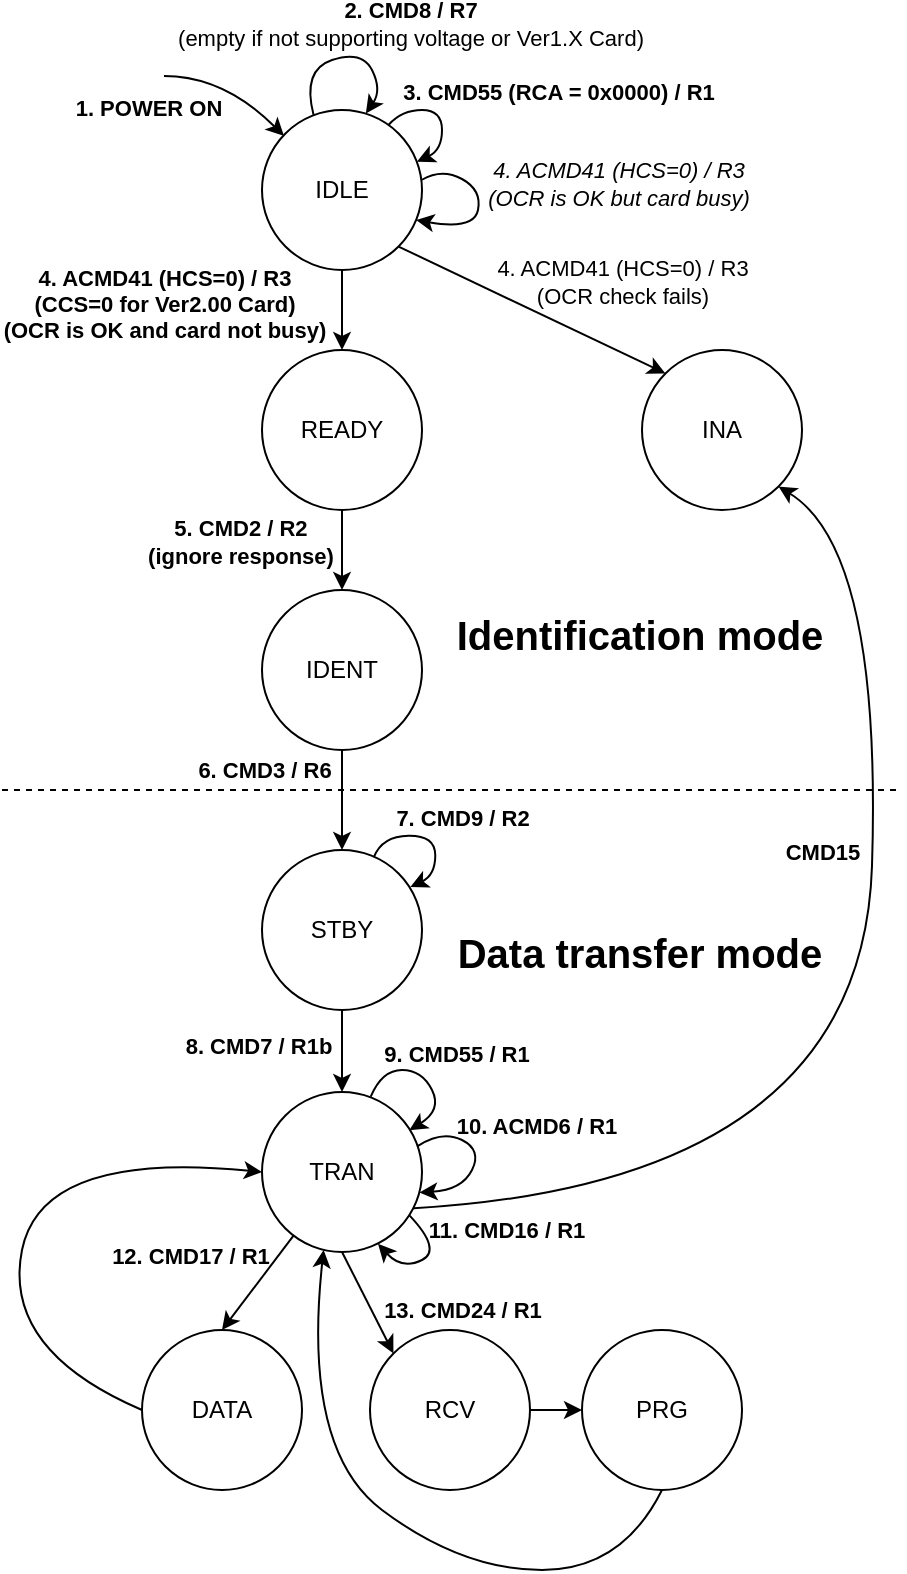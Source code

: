 <mxfile version="20.2.3" type="device"><diagram id="7k8M25I1EJLbfj225uPY" name="Страница 1"><mxGraphModel dx="1303" dy="898" grid="1" gridSize="10" guides="1" tooltips="1" connect="1" arrows="1" fold="1" page="1" pageScale="1" pageWidth="827" pageHeight="1169" math="0" shadow="0"><root><mxCell id="0"/><mxCell id="1" parent="0"/><mxCell id="ZjYZ1jOLjF3a_fjfkov7-1" value="IDLE" style="ellipse;whiteSpace=wrap;html=1;aspect=fixed;" parent="1" vertex="1"><mxGeometry x="360" y="80" width="80" height="80" as="geometry"/></mxCell><mxCell id="ZjYZ1jOLjF3a_fjfkov7-2" value="" style="curved=1;endArrow=classic;html=1;rounded=0;" parent="1" edge="1"><mxGeometry width="50" height="50" relative="1" as="geometry"><mxPoint x="311" y="63" as="sourcePoint"/><mxPoint x="371" y="93" as="targetPoint"/><Array as="points"><mxPoint x="341" y="63"/></Array></mxGeometry></mxCell><mxCell id="ZjYZ1jOLjF3a_fjfkov7-3" value="&lt;b&gt;1. POWER ON&lt;/b&gt;" style="edgeLabel;html=1;align=center;verticalAlign=middle;resizable=0;points=[];labelBackgroundColor=none;" parent="ZjYZ1jOLjF3a_fjfkov7-2" vertex="1" connectable="0"><mxGeometry x="0.084" y="-4" relative="1" as="geometry"><mxPoint x="-42" y="6" as="offset"/></mxGeometry></mxCell><mxCell id="ZjYZ1jOLjF3a_fjfkov7-6" value="" style="curved=1;endArrow=classic;html=1;rounded=0;exitX=0.322;exitY=0.03;exitDx=0;exitDy=0;exitPerimeter=0;entryX=0.649;entryY=0.022;entryDx=0;entryDy=0;entryPerimeter=0;" parent="1" source="ZjYZ1jOLjF3a_fjfkov7-1" target="ZjYZ1jOLjF3a_fjfkov7-1" edge="1"><mxGeometry width="50" height="50" relative="1" as="geometry"><mxPoint x="404.284" y="48.716" as="sourcePoint"/><mxPoint x="410" y="80" as="targetPoint"/><Array as="points"><mxPoint x="380" y="60"/><mxPoint x="410" y="50"/><mxPoint x="420" y="70"/></Array></mxGeometry></mxCell><mxCell id="ZjYZ1jOLjF3a_fjfkov7-7" value="&lt;b&gt;2. CMD8 / R7&lt;br&gt;&lt;/b&gt;(empty if not supporting voltage or Ver1.X Card)" style="edgeLabel;html=1;align=center;verticalAlign=middle;resizable=0;points=[];labelBackgroundColor=none;" parent="ZjYZ1jOLjF3a_fjfkov7-6" vertex="1" connectable="0"><mxGeometry x="-0.6" y="-1" relative="1" as="geometry"><mxPoint x="52" y="-27" as="offset"/></mxGeometry></mxCell><mxCell id="ZjYZ1jOLjF3a_fjfkov7-10" value="INA" style="ellipse;whiteSpace=wrap;html=1;aspect=fixed;" parent="1" vertex="1"><mxGeometry x="550" y="200" width="80" height="80" as="geometry"/></mxCell><mxCell id="ZjYZ1jOLjF3a_fjfkov7-11" value="" style="curved=1;endArrow=classic;html=1;rounded=0;entryX=0;entryY=0;entryDx=0;entryDy=0;exitX=1;exitY=1;exitDx=0;exitDy=0;" parent="1" source="ZjYZ1jOLjF3a_fjfkov7-1" target="ZjYZ1jOLjF3a_fjfkov7-10" edge="1"><mxGeometry width="50" height="50" relative="1" as="geometry"><mxPoint x="396.88" y="183.76" as="sourcePoint"/><mxPoint x="292.0" y="240" as="targetPoint"/><Array as="points"/></mxGeometry></mxCell><mxCell id="ZjYZ1jOLjF3a_fjfkov7-12" value="4. ACMD41 (HCS=0) / R3&lt;br&gt;(OCR check fails)" style="edgeLabel;html=1;align=center;verticalAlign=middle;resizable=0;points=[];labelBackgroundColor=none;" parent="ZjYZ1jOLjF3a_fjfkov7-11" vertex="1" connectable="0"><mxGeometry x="0.664" relative="1" as="geometry"><mxPoint y="-35" as="offset"/></mxGeometry></mxCell><mxCell id="ZjYZ1jOLjF3a_fjfkov7-14" value="" style="curved=1;endArrow=classic;html=1;rounded=0;exitX=0.792;exitY=0.092;exitDx=0;exitDy=0;exitPerimeter=0;entryX=0.969;entryY=0.323;entryDx=0;entryDy=0;entryPerimeter=0;" parent="1" source="ZjYZ1jOLjF3a_fjfkov7-1" target="ZjYZ1jOLjF3a_fjfkov7-1" edge="1"><mxGeometry width="50" height="50" relative="1" as="geometry"><mxPoint x="423.48" y="86.16" as="sourcePoint"/><mxPoint x="439" y="110" as="targetPoint"/><Array as="points"><mxPoint x="430" y="80"/><mxPoint x="450" y="80"/><mxPoint x="450" y="100"/></Array></mxGeometry></mxCell><mxCell id="ZjYZ1jOLjF3a_fjfkov7-16" value="&lt;b style=&quot;&quot;&gt;3. CMD55 (RCA = 0x0000) / R1&lt;/b&gt;" style="edgeLabel;html=1;align=center;verticalAlign=middle;resizable=0;points=[];labelBackgroundColor=none;" parent="ZjYZ1jOLjF3a_fjfkov7-14" vertex="1" connectable="0"><mxGeometry x="-0.1" y="-1" relative="1" as="geometry"><mxPoint x="59" y="-10" as="offset"/></mxGeometry></mxCell><mxCell id="ZjYZ1jOLjF3a_fjfkov7-17" value="" style="curved=1;endArrow=classic;html=1;rounded=0;exitX=1;exitY=0.436;exitDx=0;exitDy=0;exitPerimeter=0;entryX=0.963;entryY=0.688;entryDx=0;entryDy=0;entryPerimeter=0;" parent="1" source="ZjYZ1jOLjF3a_fjfkov7-1" target="ZjYZ1jOLjF3a_fjfkov7-1" edge="1"><mxGeometry width="50" height="50" relative="1" as="geometry"><mxPoint x="439.36" y="116.36" as="sourcePoint"/><mxPoint x="440" y="136" as="targetPoint"/><Array as="points"><mxPoint x="450" y="109"/><mxPoint x="470" y="120"/><mxPoint x="466" y="140"/></Array></mxGeometry></mxCell><mxCell id="ZjYZ1jOLjF3a_fjfkov7-18" value="&lt;i style=&quot;&quot;&gt;4. ACMD41 (HCS=0) / R3&lt;br&gt;(OCR is OK but card busy)&lt;/i&gt;" style="edgeLabel;html=1;align=center;verticalAlign=middle;resizable=0;points=[];labelBackgroundColor=none;" parent="ZjYZ1jOLjF3a_fjfkov7-17" vertex="1" connectable="0"><mxGeometry x="-0.1" y="-1" relative="1" as="geometry"><mxPoint x="69" y="-7" as="offset"/></mxGeometry></mxCell><mxCell id="ZjYZ1jOLjF3a_fjfkov7-19" value="READY" style="ellipse;whiteSpace=wrap;html=1;aspect=fixed;" parent="1" vertex="1"><mxGeometry x="360" y="200" width="80" height="80" as="geometry"/></mxCell><mxCell id="ZjYZ1jOLjF3a_fjfkov7-20" value="" style="curved=1;endArrow=classic;html=1;rounded=0;exitX=0.5;exitY=1;exitDx=0;exitDy=0;entryX=0.5;entryY=0;entryDx=0;entryDy=0;" parent="1" source="ZjYZ1jOLjF3a_fjfkov7-1" target="ZjYZ1jOLjF3a_fjfkov7-19" edge="1"><mxGeometry width="50" height="50" relative="1" as="geometry"><mxPoint x="398.96" y="159.64" as="sourcePoint"/><mxPoint x="400" y="190" as="targetPoint"/><Array as="points"/></mxGeometry></mxCell><mxCell id="ZjYZ1jOLjF3a_fjfkov7-21" value="&lt;b style=&quot;&quot;&gt;4. ACMD41 (HCS=0) / R3&lt;br&gt;(CCS=0 for Ver2.00 Card)&lt;br&gt;(OCR is OK and card not busy)&lt;/b&gt;" style="edgeLabel;html=1;align=center;verticalAlign=middle;resizable=0;points=[];labelBackgroundColor=none;" parent="ZjYZ1jOLjF3a_fjfkov7-20" vertex="1" connectable="0"><mxGeometry x="-0.1" y="-1" relative="1" as="geometry"><mxPoint x="-88" y="-1" as="offset"/></mxGeometry></mxCell><mxCell id="ZjYZ1jOLjF3a_fjfkov7-22" value="IDENT" style="ellipse;whiteSpace=wrap;html=1;aspect=fixed;" parent="1" vertex="1"><mxGeometry x="360" y="320" width="80" height="80" as="geometry"/></mxCell><mxCell id="ZjYZ1jOLjF3a_fjfkov7-23" value="" style="curved=1;endArrow=classic;html=1;rounded=0;exitX=0.5;exitY=1;exitDx=0;exitDy=0;entryX=0.5;entryY=0;entryDx=0;entryDy=0;" parent="1" edge="1"><mxGeometry width="50" height="50" relative="1" as="geometry"><mxPoint x="400.0" y="280" as="sourcePoint"/><mxPoint x="400.0" y="320" as="targetPoint"/><Array as="points"/></mxGeometry></mxCell><mxCell id="ZjYZ1jOLjF3a_fjfkov7-24" value="&lt;b style=&quot;&quot;&gt;5. CMD2 / R2&lt;br&gt;(ignore response)&lt;br&gt;&lt;/b&gt;" style="edgeLabel;html=1;align=center;verticalAlign=middle;resizable=0;points=[];labelBackgroundColor=none;" parent="ZjYZ1jOLjF3a_fjfkov7-23" vertex="1" connectable="0"><mxGeometry x="-0.1" y="-1" relative="1" as="geometry"><mxPoint x="-50" y="-2" as="offset"/></mxGeometry></mxCell><mxCell id="ZjYZ1jOLjF3a_fjfkov7-25" value="STBY" style="ellipse;whiteSpace=wrap;html=1;aspect=fixed;" parent="1" vertex="1"><mxGeometry x="360" y="450" width="80" height="80" as="geometry"/></mxCell><mxCell id="ZjYZ1jOLjF3a_fjfkov7-28" value="" style="endArrow=none;dashed=1;html=1;rounded=0;" parent="1" edge="1"><mxGeometry width="50" height="50" relative="1" as="geometry"><mxPoint x="230" y="420" as="sourcePoint"/><mxPoint x="680" y="420" as="targetPoint"/></mxGeometry></mxCell><mxCell id="ZjYZ1jOLjF3a_fjfkov7-29" value="&lt;font style=&quot;font-size: 20px;&quot;&gt;&lt;b&gt;Identification mode&lt;/b&gt;&lt;/font&gt;" style="text;html=1;strokeColor=none;fillColor=none;align=center;verticalAlign=middle;whiteSpace=wrap;rounded=0;labelBackgroundColor=none;" parent="1" vertex="1"><mxGeometry x="454" y="327" width="190" height="30" as="geometry"/></mxCell><mxCell id="ZjYZ1jOLjF3a_fjfkov7-31" value="&lt;font style=&quot;font-size: 20px;&quot;&gt;&lt;b&gt;Data transfer mode&lt;/b&gt;&lt;/font&gt;" style="text;html=1;strokeColor=none;fillColor=none;align=center;verticalAlign=middle;whiteSpace=wrap;rounded=0;labelBackgroundColor=none;" parent="1" vertex="1"><mxGeometry x="454" y="486" width="190" height="30" as="geometry"/></mxCell><mxCell id="ZjYZ1jOLjF3a_fjfkov7-32" value="" style="curved=1;endArrow=classic;html=1;rounded=0;exitX=0.5;exitY=1;exitDx=0;exitDy=0;entryX=0.5;entryY=0;entryDx=0;entryDy=0;" parent="1" target="ZjYZ1jOLjF3a_fjfkov7-25" edge="1"><mxGeometry width="50" height="50" relative="1" as="geometry"><mxPoint x="400.0" y="400" as="sourcePoint"/><mxPoint x="400.0" y="440" as="targetPoint"/><Array as="points"/></mxGeometry></mxCell><mxCell id="ZjYZ1jOLjF3a_fjfkov7-33" value="&lt;b style=&quot;&quot;&gt;6. CMD3 / R6&lt;br&gt;&lt;/b&gt;" style="edgeLabel;html=1;align=center;verticalAlign=middle;resizable=0;points=[];labelBackgroundColor=none;" parent="ZjYZ1jOLjF3a_fjfkov7-32" vertex="1" connectable="0"><mxGeometry x="-0.1" y="-1" relative="1" as="geometry"><mxPoint x="-38" y="-13" as="offset"/></mxGeometry></mxCell><mxCell id="ZjYZ1jOLjF3a_fjfkov7-36" value="" style="curved=1;endArrow=classic;html=1;rounded=0;exitX=0.699;exitY=0.045;exitDx=0;exitDy=0;exitPerimeter=0;entryX=0.969;entryY=0.323;entryDx=0;entryDy=0;entryPerimeter=0;" parent="1" source="ZjYZ1jOLjF3a_fjfkov7-25" edge="1"><mxGeometry width="50" height="50" relative="1" as="geometry"><mxPoint x="420" y="450" as="sourcePoint"/><mxPoint x="434.16" y="468.48" as="targetPoint"/><Array as="points"><mxPoint x="420" y="443"/><mxPoint x="446.64" y="442.64"/><mxPoint x="446.64" y="462.64"/></Array></mxGeometry></mxCell><mxCell id="ZjYZ1jOLjF3a_fjfkov7-37" value="&lt;b style=&quot;&quot;&gt;7. CMD9 / R2&lt;/b&gt;" style="edgeLabel;html=1;align=center;verticalAlign=middle;resizable=0;points=[];labelBackgroundColor=none;" parent="ZjYZ1jOLjF3a_fjfkov7-36" vertex="1" connectable="0"><mxGeometry x="-0.1" y="-1" relative="1" as="geometry"><mxPoint x="19" y="-10" as="offset"/></mxGeometry></mxCell><mxCell id="ZjYZ1jOLjF3a_fjfkov7-38" value="TRAN" style="ellipse;whiteSpace=wrap;html=1;aspect=fixed;" parent="1" vertex="1"><mxGeometry x="360" y="571" width="80" height="80" as="geometry"/></mxCell><mxCell id="ZjYZ1jOLjF3a_fjfkov7-39" value="" style="endArrow=classic;html=1;rounded=0;fontSize=20;entryX=0.5;entryY=0;entryDx=0;entryDy=0;exitX=0.5;exitY=1;exitDx=0;exitDy=0;" parent="1" source="ZjYZ1jOLjF3a_fjfkov7-25" target="ZjYZ1jOLjF3a_fjfkov7-38" edge="1"><mxGeometry width="50" height="50" relative="1" as="geometry"><mxPoint x="360" y="480" as="sourcePoint"/><mxPoint x="410" y="430" as="targetPoint"/></mxGeometry></mxCell><mxCell id="ZjYZ1jOLjF3a_fjfkov7-41" value="&lt;span style=&quot;font-size: 11px;&quot;&gt;&lt;b&gt;8. CMD7 / R1b&lt;/b&gt;&lt;/span&gt;" style="edgeLabel;html=1;align=center;verticalAlign=middle;resizable=0;points=[];fontSize=20;labelBackgroundColor=none;" parent="ZjYZ1jOLjF3a_fjfkov7-39" vertex="1" connectable="0"><mxGeometry x="0.562" y="1" relative="1" as="geometry"><mxPoint x="-43" y="-18" as="offset"/></mxGeometry></mxCell><mxCell id="ZjYZ1jOLjF3a_fjfkov7-42" value="" style="curved=1;endArrow=classic;html=1;rounded=0;exitX=0.792;exitY=0.092;exitDx=0;exitDy=0;exitPerimeter=0;entryX=0.921;entryY=0.239;entryDx=0;entryDy=0;entryPerimeter=0;" parent="1" target="ZjYZ1jOLjF3a_fjfkov7-38" edge="1"><mxGeometry width="50" height="50" relative="1" as="geometry"><mxPoint x="414.36" y="573.36" as="sourcePoint"/><mxPoint x="440" y="590" as="targetPoint"/><Array as="points"><mxPoint x="420" y="560"/><mxPoint x="440" y="560"/><mxPoint x="450" y="580"/></Array></mxGeometry></mxCell><mxCell id="ZjYZ1jOLjF3a_fjfkov7-43" value="&lt;b style=&quot;&quot;&gt;9. CMD55 / R1&lt;/b&gt;" style="edgeLabel;html=1;align=center;verticalAlign=middle;resizable=0;points=[];labelBackgroundColor=none;" parent="ZjYZ1jOLjF3a_fjfkov7-42" vertex="1" connectable="0"><mxGeometry x="-0.1" y="-1" relative="1" as="geometry"><mxPoint x="17" y="-9" as="offset"/></mxGeometry></mxCell><mxCell id="ZjYZ1jOLjF3a_fjfkov7-44" value="" style="curved=1;endArrow=classic;html=1;rounded=0;exitX=0.197;exitY=0.898;exitDx=0;exitDy=0;entryX=0.5;entryY=0;entryDx=0;entryDy=0;exitPerimeter=0;" parent="1" source="ZjYZ1jOLjF3a_fjfkov7-38" target="ZjYZ1jOLjF3a_fjfkov7-50" edge="1"><mxGeometry width="50" height="50" relative="1" as="geometry"><mxPoint x="403.36" y="668.36" as="sourcePoint"/><mxPoint x="417.52" y="686.84" as="targetPoint"/></mxGeometry></mxCell><mxCell id="ZjYZ1jOLjF3a_fjfkov7-53" value="&lt;b&gt;12. CMD17 / R1&lt;/b&gt;" style="edgeLabel;html=1;align=center;verticalAlign=middle;resizable=0;points=[];fontSize=11;labelBackgroundColor=none;" parent="ZjYZ1jOLjF3a_fjfkov7-44" vertex="1" connectable="0"><mxGeometry x="-0.376" relative="1" as="geometry"><mxPoint x="-41" y="-5" as="offset"/></mxGeometry></mxCell><mxCell id="ZjYZ1jOLjF3a_fjfkov7-46" value="" style="curved=1;endArrow=classic;html=1;rounded=0;exitX=0.985;exitY=0.613;exitDx=0;exitDy=0;exitPerimeter=0;entryX=0.984;entryY=0.628;entryDx=0;entryDy=0;entryPerimeter=0;" parent="1" target="ZjYZ1jOLjF3a_fjfkov7-38" edge="1"><mxGeometry width="50" height="50" relative="1" as="geometry"><mxPoint x="437.8" y="598.04" as="sourcePoint"/><mxPoint x="417.4" y="624.68" as="targetPoint"/><Array as="points"><mxPoint x="450" y="590"/><mxPoint x="470" y="600"/><mxPoint x="460" y="620"/></Array></mxGeometry></mxCell><mxCell id="ZjYZ1jOLjF3a_fjfkov7-47" value="&lt;b style=&quot;&quot;&gt;10. ACMD6 / R1&lt;/b&gt;" style="edgeLabel;html=1;align=center;verticalAlign=middle;resizable=0;points=[];labelBackgroundColor=none;" parent="ZjYZ1jOLjF3a_fjfkov7-46" vertex="1" connectable="0"><mxGeometry x="-0.1" y="-1" relative="1" as="geometry"><mxPoint x="28" y="-13" as="offset"/></mxGeometry></mxCell><mxCell id="ZjYZ1jOLjF3a_fjfkov7-50" value="DATA" style="ellipse;whiteSpace=wrap;html=1;aspect=fixed;" parent="1" vertex="1"><mxGeometry x="300" y="690" width="80" height="80" as="geometry"/></mxCell><mxCell id="ZjYZ1jOLjF3a_fjfkov7-51" value="" style="curved=1;endArrow=classic;html=1;rounded=0;exitX=0.923;exitY=0.773;exitDx=0;exitDy=0;exitPerimeter=0;entryX=0.725;entryY=0.949;entryDx=0;entryDy=0;entryPerimeter=0;" parent="1" source="ZjYZ1jOLjF3a_fjfkov7-38" target="ZjYZ1jOLjF3a_fjfkov7-38" edge="1"><mxGeometry width="50" height="50" relative="1" as="geometry"><mxPoint x="440" y="660" as="sourcePoint"/><mxPoint x="440.92" y="683.2" as="targetPoint"/><Array as="points"><mxPoint x="450" y="650"/><mxPoint x="430" y="660"/></Array></mxGeometry></mxCell><mxCell id="ZjYZ1jOLjF3a_fjfkov7-52" value="&lt;b style=&quot;&quot;&gt;11. CMD16 / R1&lt;/b&gt;" style="edgeLabel;html=1;align=center;verticalAlign=middle;resizable=0;points=[];labelBackgroundColor=none;" parent="ZjYZ1jOLjF3a_fjfkov7-51" vertex="1" connectable="0"><mxGeometry x="-0.1" y="-1" relative="1" as="geometry"><mxPoint x="37" y="-12" as="offset"/></mxGeometry></mxCell><mxCell id="ZjYZ1jOLjF3a_fjfkov7-55" value="" style="curved=1;endArrow=classic;html=1;rounded=0;fontSize=11;exitX=0;exitY=0.5;exitDx=0;exitDy=0;entryX=0;entryY=0.5;entryDx=0;entryDy=0;" parent="1" source="ZjYZ1jOLjF3a_fjfkov7-50" target="ZjYZ1jOLjF3a_fjfkov7-38" edge="1"><mxGeometry width="50" height="50" relative="1" as="geometry"><mxPoint x="380" y="620" as="sourcePoint"/><mxPoint x="430" y="570" as="targetPoint"/><Array as="points"><mxPoint x="230" y="700"/><mxPoint x="250" y="600"/></Array></mxGeometry></mxCell><mxCell id="ZjYZ1jOLjF3a_fjfkov7-60" value="" style="edgeStyle=orthogonalEdgeStyle;rounded=0;orthogonalLoop=1;jettySize=auto;html=1;fontSize=11;" parent="1" source="ZjYZ1jOLjF3a_fjfkov7-56" target="ZjYZ1jOLjF3a_fjfkov7-59" edge="1"><mxGeometry relative="1" as="geometry"/></mxCell><mxCell id="ZjYZ1jOLjF3a_fjfkov7-56" value="RCV" style="ellipse;whiteSpace=wrap;html=1;aspect=fixed;" parent="1" vertex="1"><mxGeometry x="414" y="690" width="80" height="80" as="geometry"/></mxCell><mxCell id="ZjYZ1jOLjF3a_fjfkov7-57" value="" style="curved=1;endArrow=classic;html=1;rounded=0;exitX=0.5;exitY=1;exitDx=0;exitDy=0;entryX=0;entryY=0;entryDx=0;entryDy=0;" parent="1" source="ZjYZ1jOLjF3a_fjfkov7-38" target="ZjYZ1jOLjF3a_fjfkov7-56" edge="1"><mxGeometry width="50" height="50" relative="1" as="geometry"><mxPoint x="385.76" y="652.84" as="sourcePoint"/><mxPoint x="350.0" y="700" as="targetPoint"/></mxGeometry></mxCell><mxCell id="ZjYZ1jOLjF3a_fjfkov7-58" value="&lt;b&gt;13. CMD24 / R1&lt;/b&gt;" style="edgeLabel;html=1;align=center;verticalAlign=middle;resizable=0;points=[];fontSize=11;labelBackgroundColor=none;" parent="ZjYZ1jOLjF3a_fjfkov7-57" vertex="1" connectable="0"><mxGeometry x="-0.376" relative="1" as="geometry"><mxPoint x="52" y="13" as="offset"/></mxGeometry></mxCell><mxCell id="ZjYZ1jOLjF3a_fjfkov7-59" value="PRG" style="ellipse;whiteSpace=wrap;html=1;aspect=fixed;" parent="1" vertex="1"><mxGeometry x="520" y="690" width="80" height="80" as="geometry"/></mxCell><mxCell id="ZjYZ1jOLjF3a_fjfkov7-61" value="" style="curved=1;endArrow=classic;html=1;rounded=0;fontSize=11;exitX=0.5;exitY=1;exitDx=0;exitDy=0;entryX=0.385;entryY=0.987;entryDx=0;entryDy=0;entryPerimeter=0;" parent="1" source="ZjYZ1jOLjF3a_fjfkov7-59" target="ZjYZ1jOLjF3a_fjfkov7-38" edge="1"><mxGeometry width="50" height="50" relative="1" as="geometry"><mxPoint x="450.0" y="860" as="sourcePoint"/><mxPoint x="510.0" y="741" as="targetPoint"/><Array as="points"><mxPoint x="540" y="810"/><mxPoint x="460" y="810"/><mxPoint x="380" y="750"/></Array></mxGeometry></mxCell><mxCell id="ZjYZ1jOLjF3a_fjfkov7-62" value="" style="curved=1;endArrow=classic;html=1;rounded=0;fontSize=11;exitX=0.949;exitY=0.727;exitDx=0;exitDy=0;entryX=1;entryY=1;entryDx=0;entryDy=0;exitPerimeter=0;" parent="1" source="ZjYZ1jOLjF3a_fjfkov7-38" target="ZjYZ1jOLjF3a_fjfkov7-10" edge="1"><mxGeometry width="50" height="50" relative="1" as="geometry"><mxPoint x="730.0" y="646" as="sourcePoint"/><mxPoint x="790.0" y="527" as="targetPoint"/><Array as="points"><mxPoint x="660" y="616"/><mxPoint x="670" y="300"/></Array></mxGeometry></mxCell><mxCell id="ZjYZ1jOLjF3a_fjfkov7-63" value="&lt;b&gt;CMD15&lt;/b&gt;" style="edgeLabel;html=1;align=center;verticalAlign=middle;resizable=0;points=[];fontSize=11;" parent="ZjYZ1jOLjF3a_fjfkov7-62" vertex="1" connectable="0"><mxGeometry x="0.35" relative="1" as="geometry"><mxPoint x="-26" y="16" as="offset"/></mxGeometry></mxCell></root></mxGraphModel></diagram></mxfile>